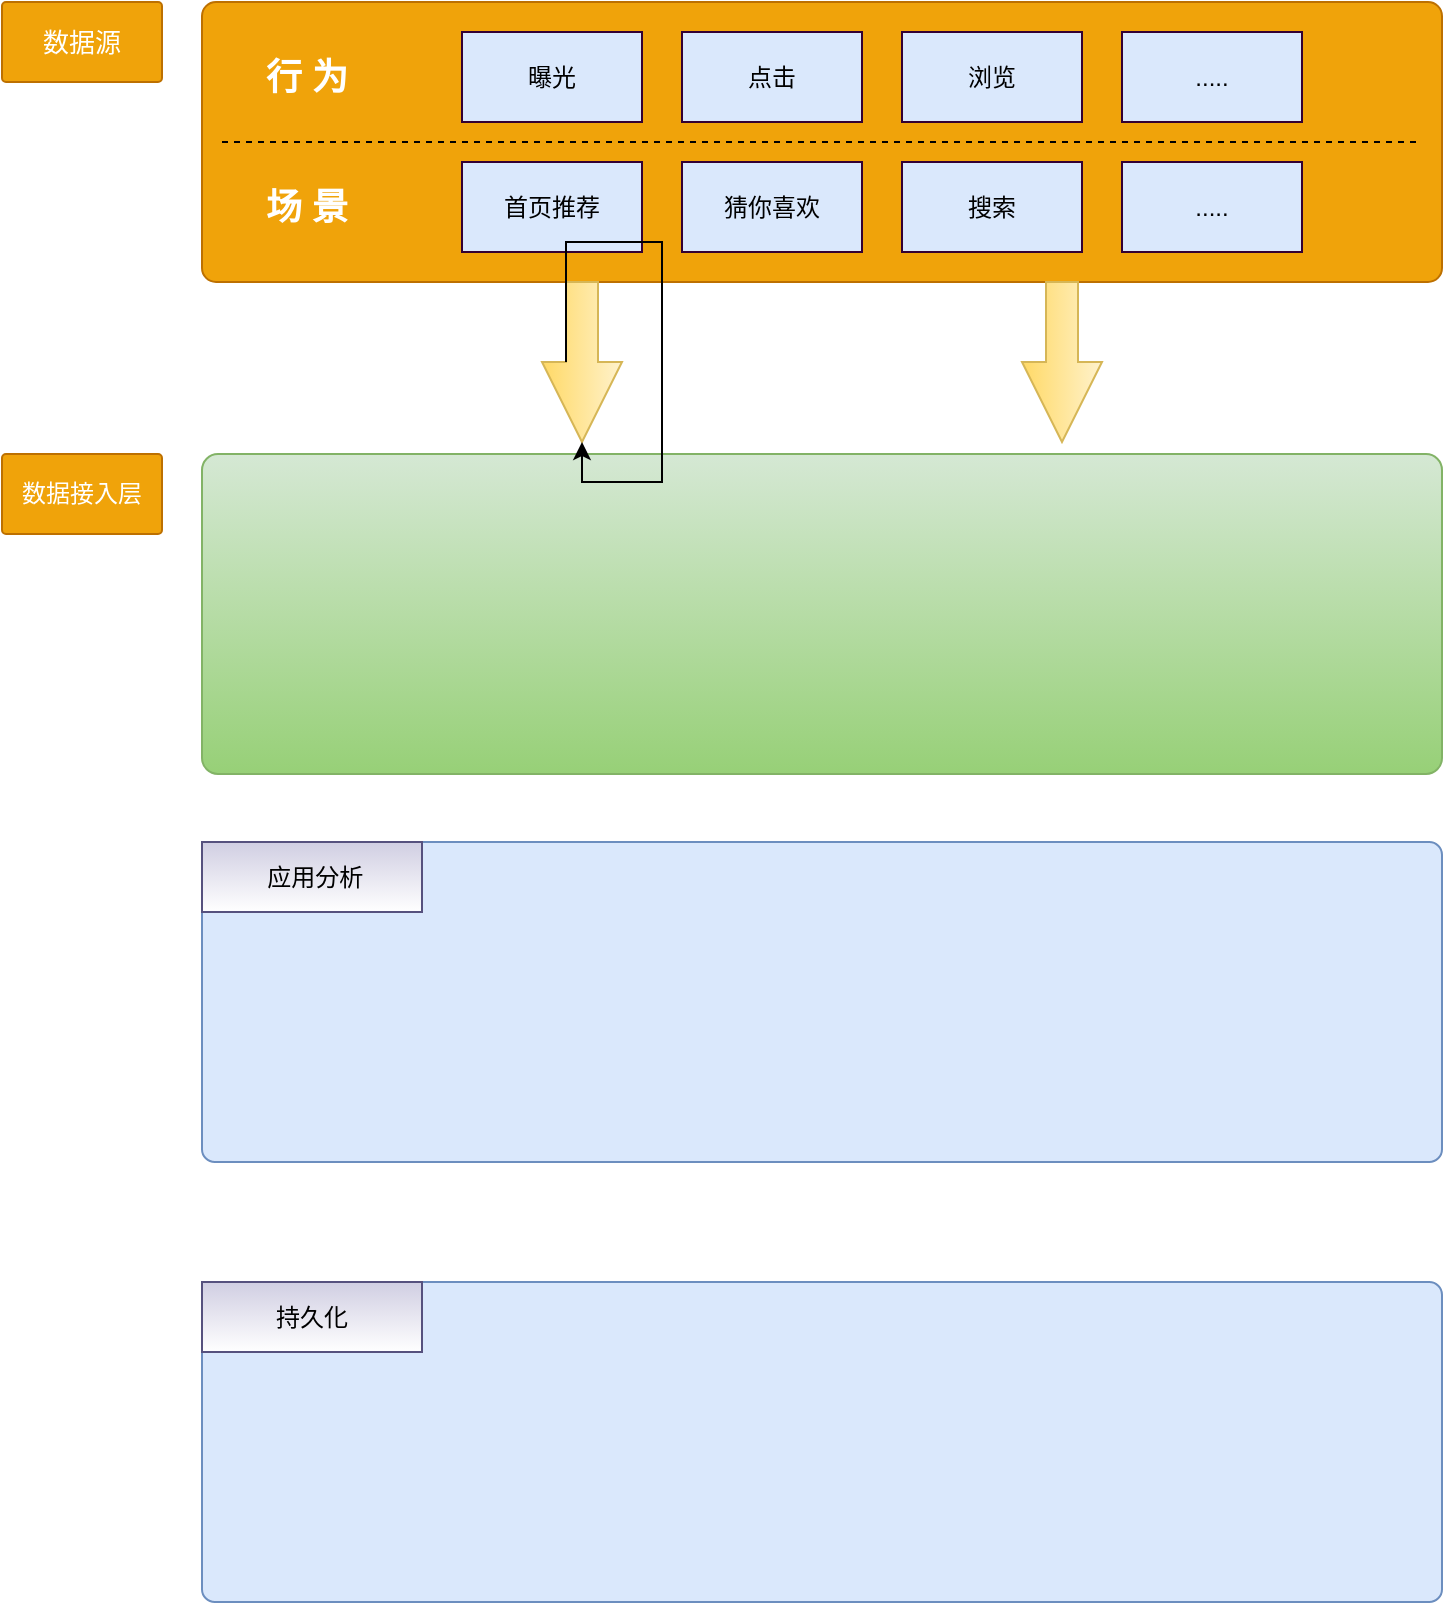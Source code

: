 <mxfile version="14.4.2" type="github">
  <diagram id="zrNYxfTNKG2aWoxfnzqP" name="Page-1">
    <mxGraphModel dx="1298" dy="742" grid="1" gridSize="10" guides="1" tooltips="1" connect="1" arrows="1" fold="1" page="1" pageScale="1" pageWidth="827" pageHeight="1169" math="0" shadow="0">
      <root>
        <mxCell id="0" />
        <mxCell id="1" parent="0" />
        <mxCell id="YqIz4m2kfG05YHZkA2tR-30" value="" style="rounded=1;whiteSpace=wrap;html=1;fillColor=#f0a30a;strokeColor=#BD7000;arcSize=5;fontColor=#ffffff;" vertex="1" parent="1">
          <mxGeometry x="120" y="570" width="620" height="140" as="geometry" />
        </mxCell>
        <mxCell id="YqIz4m2kfG05YHZkA2tR-7" value="" style="rounded=1;whiteSpace=wrap;html=1;fillColor=#dae8fc;strokeColor=#6c8ebf;arcSize=4;" vertex="1" parent="1">
          <mxGeometry x="120" y="1210" width="620" height="160" as="geometry" />
        </mxCell>
        <mxCell id="YqIz4m2kfG05YHZkA2tR-8" value="" style="rounded=1;whiteSpace=wrap;html=1;" vertex="1" parent="1">
          <mxGeometry x="350" y="846" width="120" height="60" as="geometry" />
        </mxCell>
        <mxCell id="YqIz4m2kfG05YHZkA2tR-9" value="" style="rounded=1;whiteSpace=wrap;html=1;fillColor=#d5e8d4;strokeColor=#82b366;arcSize=5;gradientColor=#97d077;" vertex="1" parent="1">
          <mxGeometry x="120" y="796" width="620" height="160" as="geometry" />
        </mxCell>
        <mxCell id="YqIz4m2kfG05YHZkA2tR-16" value="持久化" style="rounded=1;whiteSpace=wrap;html=1;fillColor=#d0cee2;strokeColor=#56517e;arcSize=0;gradientColor=#ffffff;" vertex="1" parent="1">
          <mxGeometry x="120" y="1210" width="110" height="35" as="geometry" />
        </mxCell>
        <mxCell id="YqIz4m2kfG05YHZkA2tR-17" value="" style="rounded=1;whiteSpace=wrap;html=1;fillColor=#dae8fc;strokeColor=#6c8ebf;arcSize=4;" vertex="1" parent="1">
          <mxGeometry x="120" y="990" width="620" height="160" as="geometry" />
        </mxCell>
        <mxCell id="YqIz4m2kfG05YHZkA2tR-18" value="&amp;nbsp;应用分析" style="rounded=1;whiteSpace=wrap;html=1;fillColor=#d0cee2;strokeColor=#56517e;arcSize=0;gradientColor=#ffffff;" vertex="1" parent="1">
          <mxGeometry x="120" y="990" width="110" height="35" as="geometry" />
        </mxCell>
        <mxCell id="YqIz4m2kfG05YHZkA2tR-25" value="曝光" style="shape=ext;double=0;rounded=0;whiteSpace=wrap;html=1;fillColor=#dae8fc;strokeColor=#330033;shadow=0;strokeWidth=1;" vertex="1" parent="1">
          <mxGeometry x="250" y="585" width="90" height="45" as="geometry" />
        </mxCell>
        <mxCell id="YqIz4m2kfG05YHZkA2tR-27" value="点击" style="shape=ext;double=0;rounded=0;whiteSpace=wrap;html=1;fillColor=#dae8fc;strokeColor=#330033;shadow=0;strokeWidth=1;" vertex="1" parent="1">
          <mxGeometry x="360" y="585" width="90" height="45" as="geometry" />
        </mxCell>
        <mxCell id="YqIz4m2kfG05YHZkA2tR-28" value="浏览" style="shape=ext;double=0;rounded=0;whiteSpace=wrap;html=1;fillColor=#dae8fc;strokeColor=#330033;shadow=0;strokeWidth=1;" vertex="1" parent="1">
          <mxGeometry x="470" y="585" width="90" height="45" as="geometry" />
        </mxCell>
        <mxCell id="YqIz4m2kfG05YHZkA2tR-29" value="....." style="shape=ext;double=0;rounded=0;whiteSpace=wrap;html=1;fillColor=#dae8fc;strokeColor=#330033;shadow=0;strokeWidth=1;" vertex="1" parent="1">
          <mxGeometry x="580" y="585" width="90" height="45" as="geometry" />
        </mxCell>
        <mxCell id="YqIz4m2kfG05YHZkA2tR-35" value="" style="endArrow=none;dashed=1;html=1;entryX=1;entryY=0.5;entryDx=0;entryDy=0;exitX=0;exitY=0.5;exitDx=0;exitDy=0;" edge="1" parent="1">
          <mxGeometry width="50" height="50" relative="1" as="geometry">
            <mxPoint x="130" y="640" as="sourcePoint" />
            <mxPoint x="730" y="640" as="targetPoint" />
          </mxGeometry>
        </mxCell>
        <mxCell id="YqIz4m2kfG05YHZkA2tR-36" value="....." style="shape=ext;double=0;rounded=0;whiteSpace=wrap;html=1;fillColor=#dae8fc;shadow=0;strokeWidth=1;strokeColor=#330033;" vertex="1" parent="1">
          <mxGeometry x="580" y="650" width="90" height="45" as="geometry" />
        </mxCell>
        <mxCell id="YqIz4m2kfG05YHZkA2tR-37" value="首页推荐" style="shape=ext;double=0;rounded=0;whiteSpace=wrap;html=1;fillColor=#dae8fc;strokeColor=#330033;shadow=0;strokeWidth=1;" vertex="1" parent="1">
          <mxGeometry x="250" y="650" width="90" height="45" as="geometry" />
        </mxCell>
        <mxCell id="YqIz4m2kfG05YHZkA2tR-38" value="猜你喜欢" style="shape=ext;double=0;rounded=0;whiteSpace=wrap;html=1;fillColor=#dae8fc;strokeColor=#330033;shadow=0;strokeWidth=1;" vertex="1" parent="1">
          <mxGeometry x="360" y="650" width="90" height="45" as="geometry" />
        </mxCell>
        <mxCell id="YqIz4m2kfG05YHZkA2tR-39" value="搜索" style="shape=ext;double=0;rounded=0;whiteSpace=wrap;html=1;fillColor=#dae8fc;strokeColor=#330033;shadow=0;strokeWidth=1;" vertex="1" parent="1">
          <mxGeometry x="470" y="650" width="90" height="45" as="geometry" />
        </mxCell>
        <mxCell id="YqIz4m2kfG05YHZkA2tR-45" value="&lt;h2&gt;行 为&lt;/h2&gt;" style="text;html=1;align=center;verticalAlign=middle;whiteSpace=wrap;rounded=0;shadow=0;imageAspect=1;fontColor=#FFFFFF;" vertex="1" parent="1">
          <mxGeometry x="145" y="598" width="55" height="20" as="geometry" />
        </mxCell>
        <mxCell id="YqIz4m2kfG05YHZkA2tR-46" value="&lt;h2&gt;场 景&lt;/h2&gt;" style="text;html=1;align=center;verticalAlign=middle;whiteSpace=wrap;rounded=0;shadow=0;fontColor=#FFFFFF;" vertex="1" parent="1">
          <mxGeometry x="145" y="662.5" width="55" height="20" as="geometry" />
        </mxCell>
        <mxCell id="YqIz4m2kfG05YHZkA2tR-51" value="&lt;h2 style=&quot;font-size: 13px&quot;&gt;&lt;span style=&quot;font-weight: normal&quot;&gt;数据源&lt;/span&gt;&lt;/h2&gt;" style="text;html=1;align=center;verticalAlign=middle;whiteSpace=wrap;rounded=1;imageAspect=1;strokeColor=#BD7000;fontSize=12;fillColor=#f0a30a;fontColor=#ffffff;arcSize=5;" vertex="1" parent="1">
          <mxGeometry x="20" y="570" width="80" height="40" as="geometry" />
        </mxCell>
        <mxCell id="YqIz4m2kfG05YHZkA2tR-52" value="数据接入层" style="text;html=1;align=center;verticalAlign=middle;whiteSpace=wrap;rounded=1;imageAspect=1;fillColor=#f0a30a;strokeColor=#BD7000;fontSize=12;fontColor=#ffffff;arcSize=5;" vertex="1" parent="1">
          <mxGeometry x="20" y="796" width="80" height="40" as="geometry" />
        </mxCell>
        <mxCell id="YqIz4m2kfG05YHZkA2tR-53" value="" style="html=1;shadow=0;dashed=0;align=center;verticalAlign=middle;shape=mxgraph.arrows2.arrow;dy=0.6;dx=40;direction=south;notch=0;rounded=0;strokeColor=#d6b656;strokeWidth=1;fillColor=#fff2cc;gradientColor=#ffd966;" vertex="1" parent="1">
          <mxGeometry x="290" y="710" width="40" height="80" as="geometry" />
        </mxCell>
        <mxCell id="YqIz4m2kfG05YHZkA2tR-54" value="" style="html=1;shadow=0;dashed=0;align=center;verticalAlign=middle;shape=mxgraph.arrows2.arrow;dy=0.6;dx=40;direction=south;notch=0;rounded=0;strokeColor=#d6b656;strokeWidth=1;fillColor=#fff2cc;gradientColor=#ffd966;" vertex="1" parent="1">
          <mxGeometry x="530" y="710" width="40" height="80" as="geometry" />
        </mxCell>
        <mxCell id="YqIz4m2kfG05YHZkA2tR-55" style="edgeStyle=orthogonalEdgeStyle;rounded=0;orthogonalLoop=1;jettySize=auto;html=1;exitX=0;exitY=0;exitDx=40;exitDy=28;exitPerimeter=0;fontSize=13;fontColor=#FFFFFF;" edge="1" parent="1" source="YqIz4m2kfG05YHZkA2tR-53" target="YqIz4m2kfG05YHZkA2tR-53">
          <mxGeometry relative="1" as="geometry" />
        </mxCell>
      </root>
    </mxGraphModel>
  </diagram>
</mxfile>
